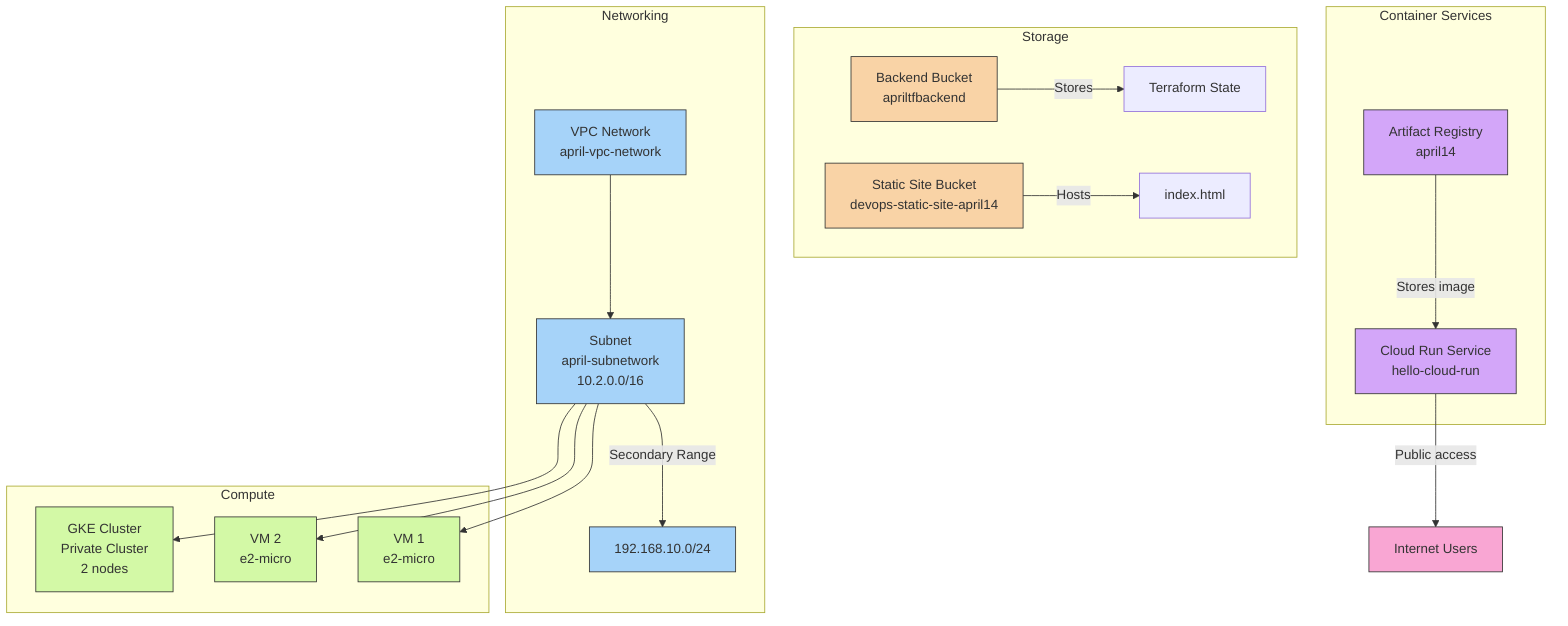 graph TD
    subgraph "Storage"
        A[Backend Bucket<br>apriltfbackend] --> |Stores| A1[Terraform State]
        B[Static Site Bucket<br>devops-static-site-april14] --> |Hosts| B1[index.html]
    end
    
    subgraph "Networking"
        C[VPC Network<br>april-vpc-network]
        D[Subnet<br>april-subnetwork<br>10.2.0.0/16]
        C --> D
        D --> |Secondary Range| D1[192.168.10.0/24]
    end
    
    subgraph "Compute"
        E[VM 1<br>e2-micro]
        F[VM 2<br>e2-micro]
        G[GKE Cluster<br>Private Cluster<br>2 nodes]
    end
    
    subgraph "Container Services"
        H[Artifact Registry<br>april14]
        I[Cloud Run Service<br>hello-cloud-run]
        H --> |Stores image| I
    end
    
    D --> E
    D --> F
    D --> G
    I --> |Public access| J[Internet Users]
    
    classDef storage fill:#f9d3a6,stroke:#333,stroke-width:1px
    classDef network fill:#a6d3f9,stroke:#333,stroke-width:1px
    classDef compute fill:#d3f9a6,stroke:#333,stroke-width:1px
    classDef container fill:#d3a6f9,stroke:#333,stroke-width:1px
    classDef users fill:#f9a6d3,stroke:#333,stroke-width:1px
    
    class A,B storage
    class C,D,D1 network
    class E,F,G compute
    class H,I container
    class J users